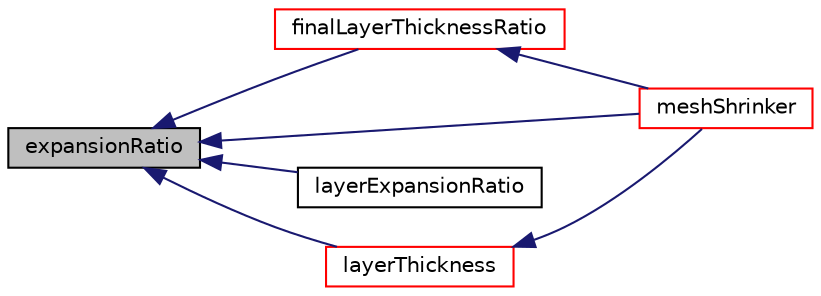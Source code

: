 digraph "expansionRatio"
{
  bgcolor="transparent";
  edge [fontname="Helvetica",fontsize="10",labelfontname="Helvetica",labelfontsize="10"];
  node [fontname="Helvetica",fontsize="10",shape=record];
  rankdir="LR";
  Node1 [label="expansionRatio",height=0.2,width=0.4,color="black", fillcolor="grey75", style="filled", fontcolor="black"];
  Node1 -> Node2 [dir="back",color="midnightblue",fontsize="10",style="solid",fontname="Helvetica"];
  Node2 [label="finalLayerThicknessRatio",height=0.2,width=0.4,color="red",URL="$a01305.html#a4adf9e6c7faf1080cb3cac4f7c1fbe88",tooltip="Determine ratio of final layer thickness to. "];
  Node2 -> Node3 [dir="back",color="midnightblue",fontsize="10",style="solid",fontname="Helvetica"];
  Node3 [label="meshShrinker",height=0.2,width=0.4,color="red",URL="$a01305.html#ae8fa79d79a989aa58094042ddf6b3a8b",tooltip="Type of mesh shrinker. "];
  Node1 -> Node4 [dir="back",color="midnightblue",fontsize="10",style="solid",fontname="Helvetica"];
  Node4 [label="layerExpansionRatio",height=0.2,width=0.4,color="black",URL="$a01305.html#a48b203394006afdb0017d0ccf2330ed6",tooltip="Determine expansion ratio. Uses two of the four parameters. "];
  Node1 -> Node5 [dir="back",color="midnightblue",fontsize="10",style="solid",fontname="Helvetica"];
  Node5 [label="layerThickness",height=0.2,width=0.4,color="red",URL="$a01305.html#a2df07d9fb59f89022ec3e1df23da3151",tooltip="Determine overall thickness. Uses two of the four parameters. "];
  Node5 -> Node3 [dir="back",color="midnightblue",fontsize="10",style="solid",fontname="Helvetica"];
  Node1 -> Node3 [dir="back",color="midnightblue",fontsize="10",style="solid",fontname="Helvetica"];
}
